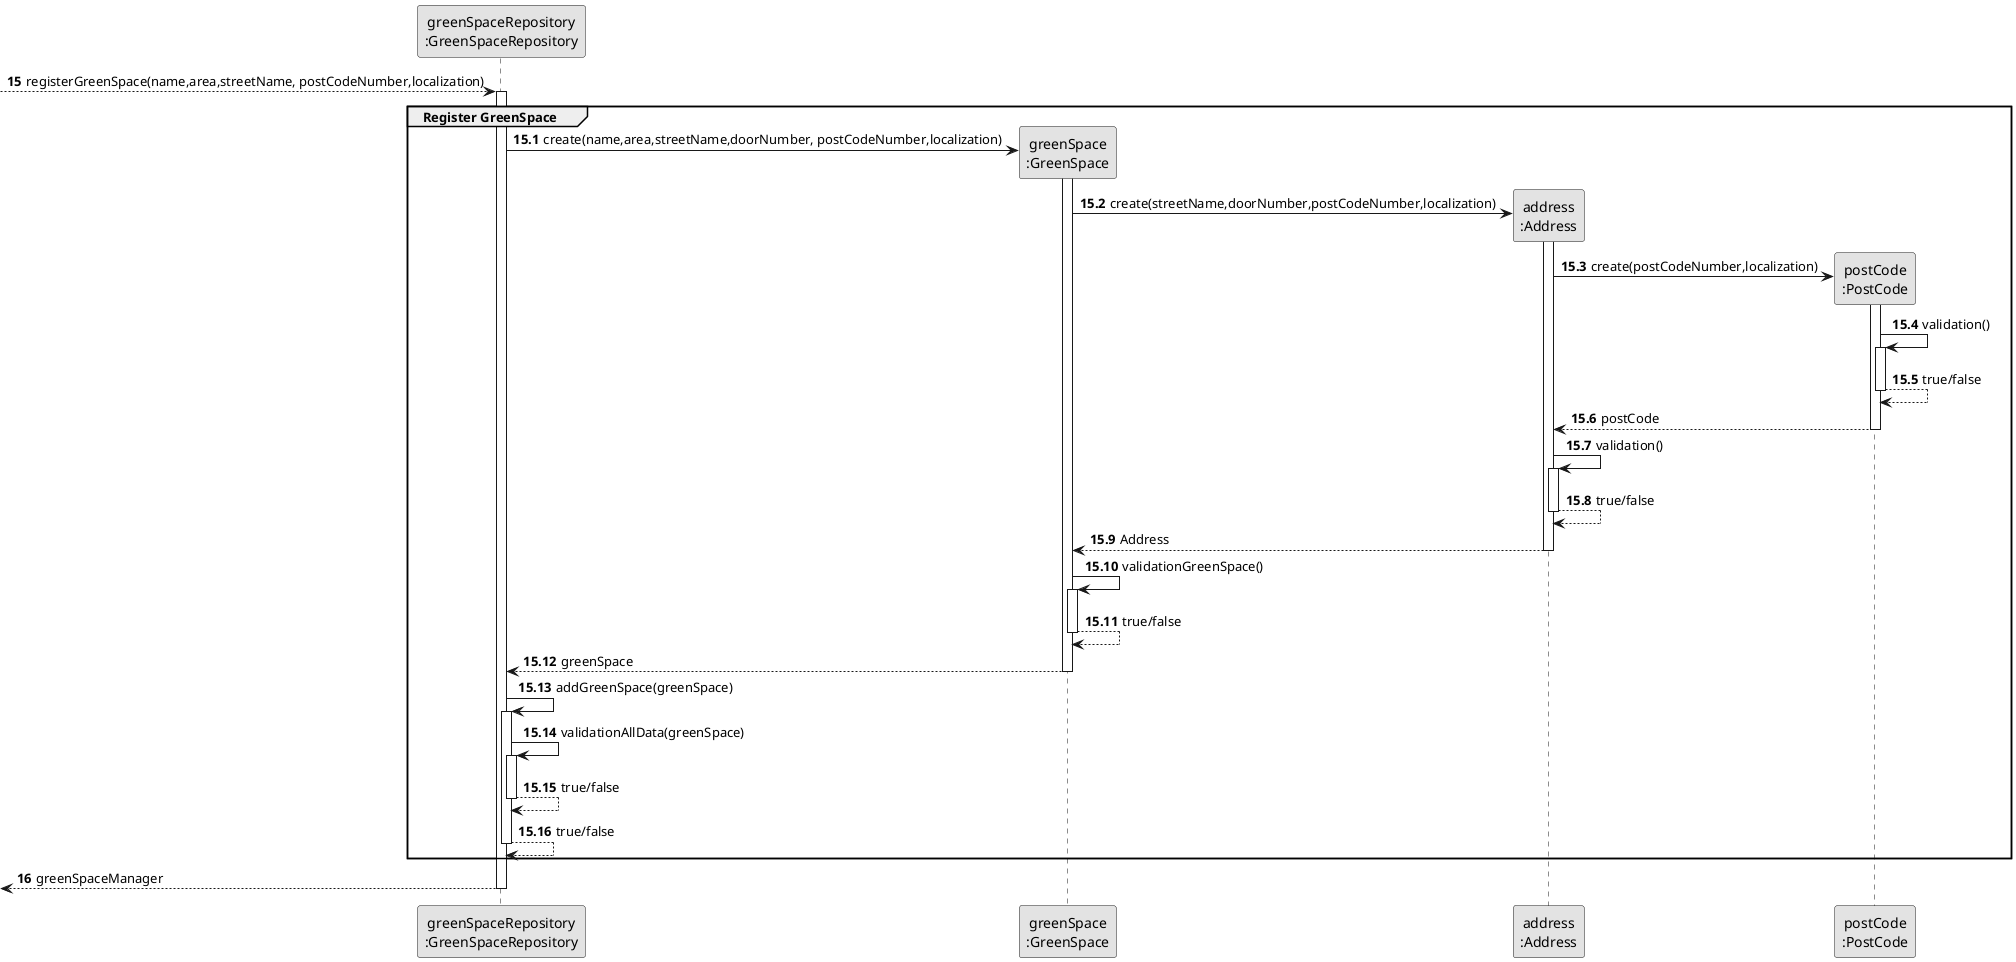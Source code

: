 @startuml
'https://plantuml.com/sequence-diagram
skinparam monochrome true
skinparam packageStyle rectangle
skinparam shadowing false

participant "greenSpaceRepository\n:GreenSpaceRepository" as GSR
participant "greenSpace\n:GreenSpace" as GREENSPACE
participant "address\n:Address" as ADDRESS
participant "postCode\n:PostCode" as PSTCODE

autonumber 15

--> GSR :  registerGreenSpace(name,area,streetName, postCodeNumber,localization)

autonumber 15.1

activate GSR

group Register GreenSpace

GSR -> GREENSPACE** : create(name,area,streetName,doorNumber, postCodeNumber,localization)
activate GREENSPACE

GREENSPACE -> ADDRESS**  : create(streetName,doorNumber,postCodeNumber,localization)

activate ADDRESS

ADDRESS -> PSTCODE** : create(postCodeNumber,localization)

activate PSTCODE

PSTCODE -> PSTCODE : validation()

activate PSTCODE

PSTCODE --> PSTCODE : true/false

deactivate PSTCODE

PSTCODE --> ADDRESS : postCode

deactivate PSTCODE

ADDRESS -> ADDRESS : validation()

activate ADDRESS
ADDRESS --> ADDRESS : true/false

deactivate ADDRESS

ADDRESS --> GREENSPACE : Address
deactivate ADDRESS

GREENSPACE -> GREENSPACE : validationGreenSpace()

activate GREENSPACE

GREENSPACE --> GREENSPACE : true/false

deactivate GREENSPACE

GREENSPACE -->  GSR : greenSpace
deactivate GREENSPACE

GSR-> GSR : addGreenSpace(greenSpace)

activate GSR

GSR -> GSR :  validationAllData(greenSpace)

activate GSR

GSR --> GSR : true/false
deactivate GSR

GSR --> GSR : true/false
deactivate GSR

end

autonumber 16

<--GSR : greenSpaceManager

deactivate GSR

@enduml